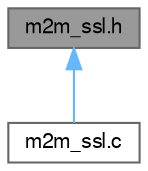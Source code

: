 digraph "m2m_ssl.h"
{
 // LATEX_PDF_SIZE
  bgcolor="transparent";
  edge [fontname=FreeSans,fontsize=10,labelfontname=FreeSans,labelfontsize=10];
  node [fontname=FreeSans,fontsize=10,shape=box,height=0.2,width=0.4];
  Node1 [label="m2m_ssl.h",height=0.2,width=0.4,color="gray40", fillcolor="grey60", style="filled", fontcolor="black",tooltip="WINC Application Interface Internal Types."];
  Node1 -> Node2 [dir="back",color="steelblue1",style="solid"];
  Node2 [label="m2m_ssl.c",height=0.2,width=0.4,color="grey40", fillcolor="white", style="filled",URL="$m2m__ssl_8c.html",tooltip="This module contains M2M Wi-Fi SSL APIs implementation."];
}
